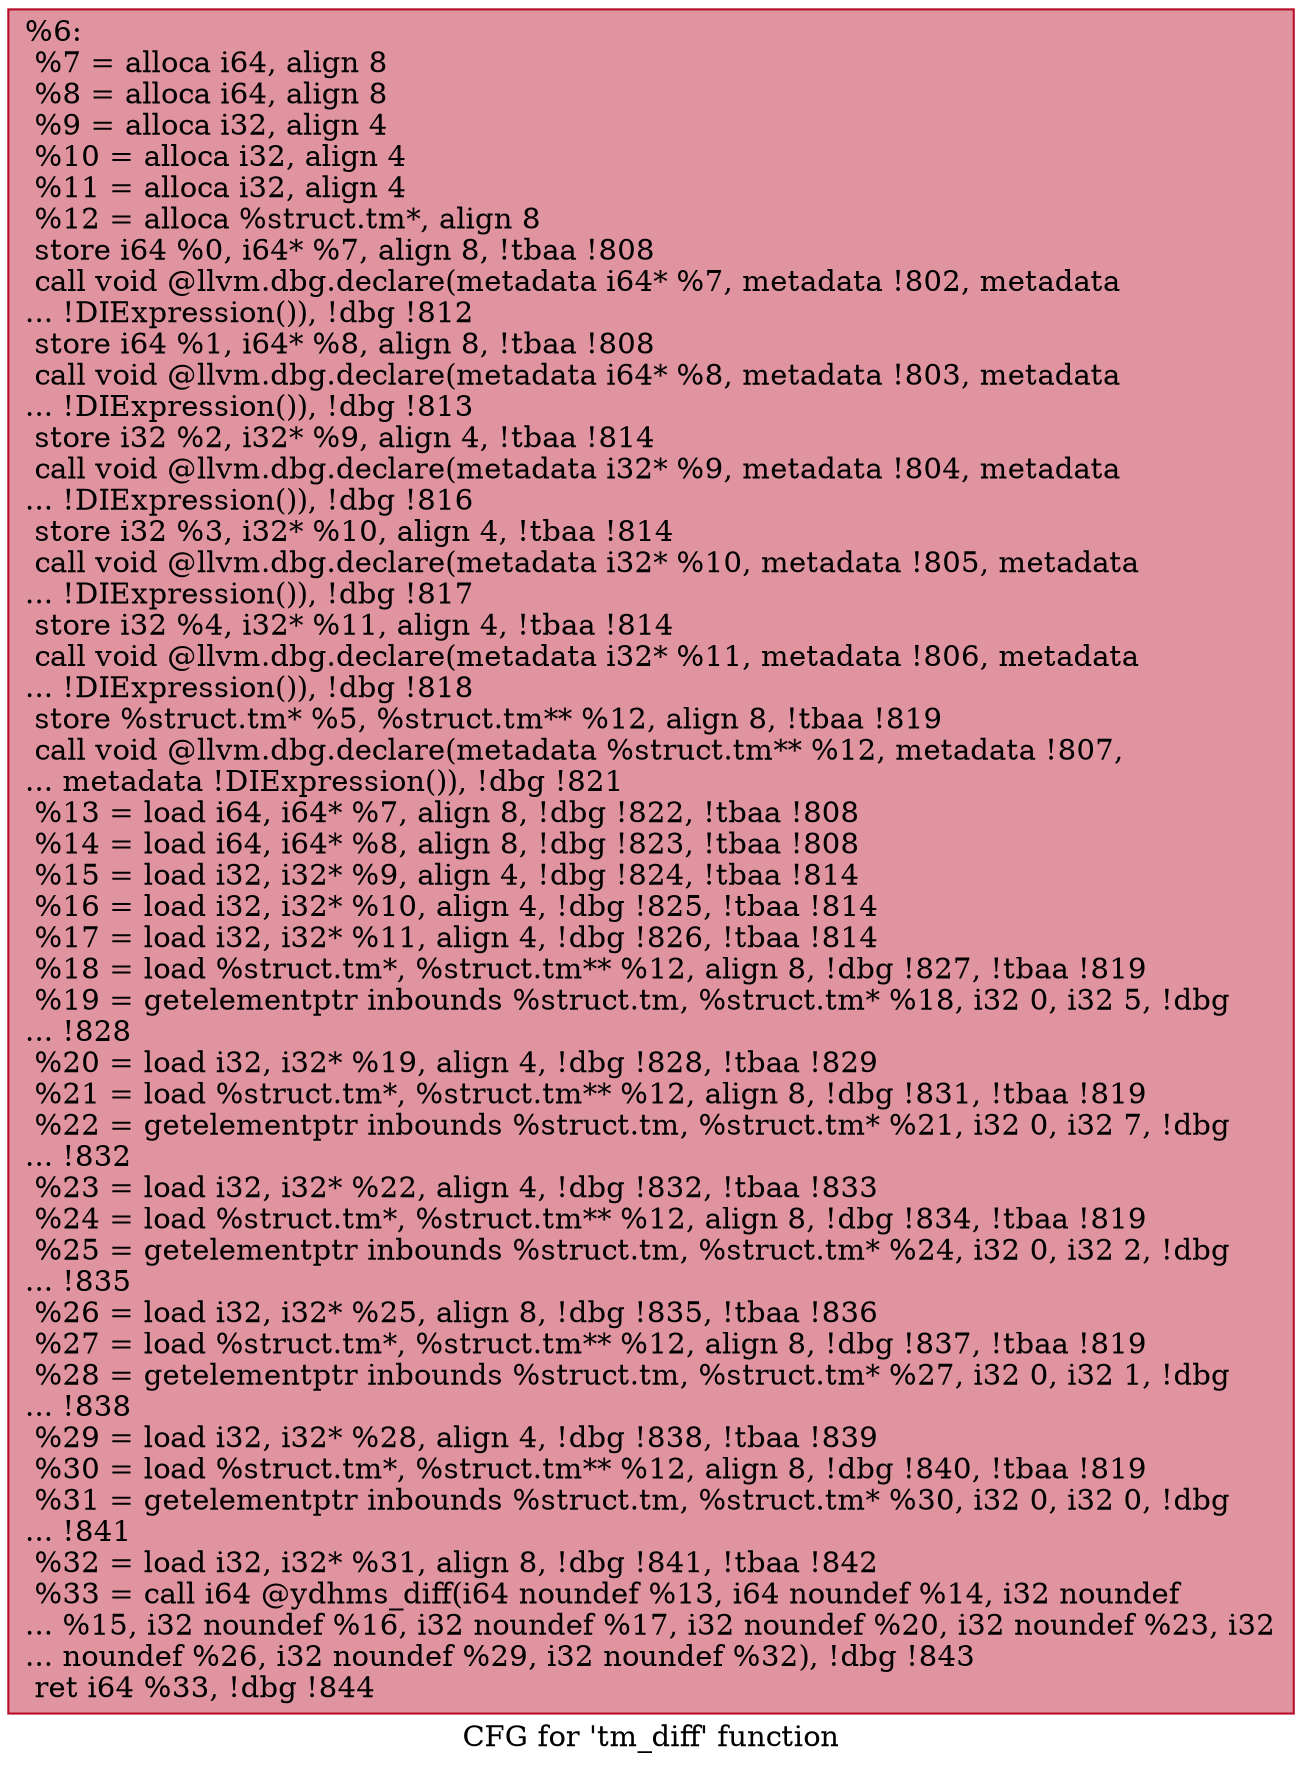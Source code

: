 digraph "CFG for 'tm_diff' function" {
	label="CFG for 'tm_diff' function";

	Node0x277e100 [shape=record,color="#b70d28ff", style=filled, fillcolor="#b70d2870",label="{%6:\l  %7 = alloca i64, align 8\l  %8 = alloca i64, align 8\l  %9 = alloca i32, align 4\l  %10 = alloca i32, align 4\l  %11 = alloca i32, align 4\l  %12 = alloca %struct.tm*, align 8\l  store i64 %0, i64* %7, align 8, !tbaa !808\l  call void @llvm.dbg.declare(metadata i64* %7, metadata !802, metadata\l... !DIExpression()), !dbg !812\l  store i64 %1, i64* %8, align 8, !tbaa !808\l  call void @llvm.dbg.declare(metadata i64* %8, metadata !803, metadata\l... !DIExpression()), !dbg !813\l  store i32 %2, i32* %9, align 4, !tbaa !814\l  call void @llvm.dbg.declare(metadata i32* %9, metadata !804, metadata\l... !DIExpression()), !dbg !816\l  store i32 %3, i32* %10, align 4, !tbaa !814\l  call void @llvm.dbg.declare(metadata i32* %10, metadata !805, metadata\l... !DIExpression()), !dbg !817\l  store i32 %4, i32* %11, align 4, !tbaa !814\l  call void @llvm.dbg.declare(metadata i32* %11, metadata !806, metadata\l... !DIExpression()), !dbg !818\l  store %struct.tm* %5, %struct.tm** %12, align 8, !tbaa !819\l  call void @llvm.dbg.declare(metadata %struct.tm** %12, metadata !807,\l... metadata !DIExpression()), !dbg !821\l  %13 = load i64, i64* %7, align 8, !dbg !822, !tbaa !808\l  %14 = load i64, i64* %8, align 8, !dbg !823, !tbaa !808\l  %15 = load i32, i32* %9, align 4, !dbg !824, !tbaa !814\l  %16 = load i32, i32* %10, align 4, !dbg !825, !tbaa !814\l  %17 = load i32, i32* %11, align 4, !dbg !826, !tbaa !814\l  %18 = load %struct.tm*, %struct.tm** %12, align 8, !dbg !827, !tbaa !819\l  %19 = getelementptr inbounds %struct.tm, %struct.tm* %18, i32 0, i32 5, !dbg\l... !828\l  %20 = load i32, i32* %19, align 4, !dbg !828, !tbaa !829\l  %21 = load %struct.tm*, %struct.tm** %12, align 8, !dbg !831, !tbaa !819\l  %22 = getelementptr inbounds %struct.tm, %struct.tm* %21, i32 0, i32 7, !dbg\l... !832\l  %23 = load i32, i32* %22, align 4, !dbg !832, !tbaa !833\l  %24 = load %struct.tm*, %struct.tm** %12, align 8, !dbg !834, !tbaa !819\l  %25 = getelementptr inbounds %struct.tm, %struct.tm* %24, i32 0, i32 2, !dbg\l... !835\l  %26 = load i32, i32* %25, align 8, !dbg !835, !tbaa !836\l  %27 = load %struct.tm*, %struct.tm** %12, align 8, !dbg !837, !tbaa !819\l  %28 = getelementptr inbounds %struct.tm, %struct.tm* %27, i32 0, i32 1, !dbg\l... !838\l  %29 = load i32, i32* %28, align 4, !dbg !838, !tbaa !839\l  %30 = load %struct.tm*, %struct.tm** %12, align 8, !dbg !840, !tbaa !819\l  %31 = getelementptr inbounds %struct.tm, %struct.tm* %30, i32 0, i32 0, !dbg\l... !841\l  %32 = load i32, i32* %31, align 8, !dbg !841, !tbaa !842\l  %33 = call i64 @ydhms_diff(i64 noundef %13, i64 noundef %14, i32 noundef\l... %15, i32 noundef %16, i32 noundef %17, i32 noundef %20, i32 noundef %23, i32\l... noundef %26, i32 noundef %29, i32 noundef %32), !dbg !843\l  ret i64 %33, !dbg !844\l}"];
}
